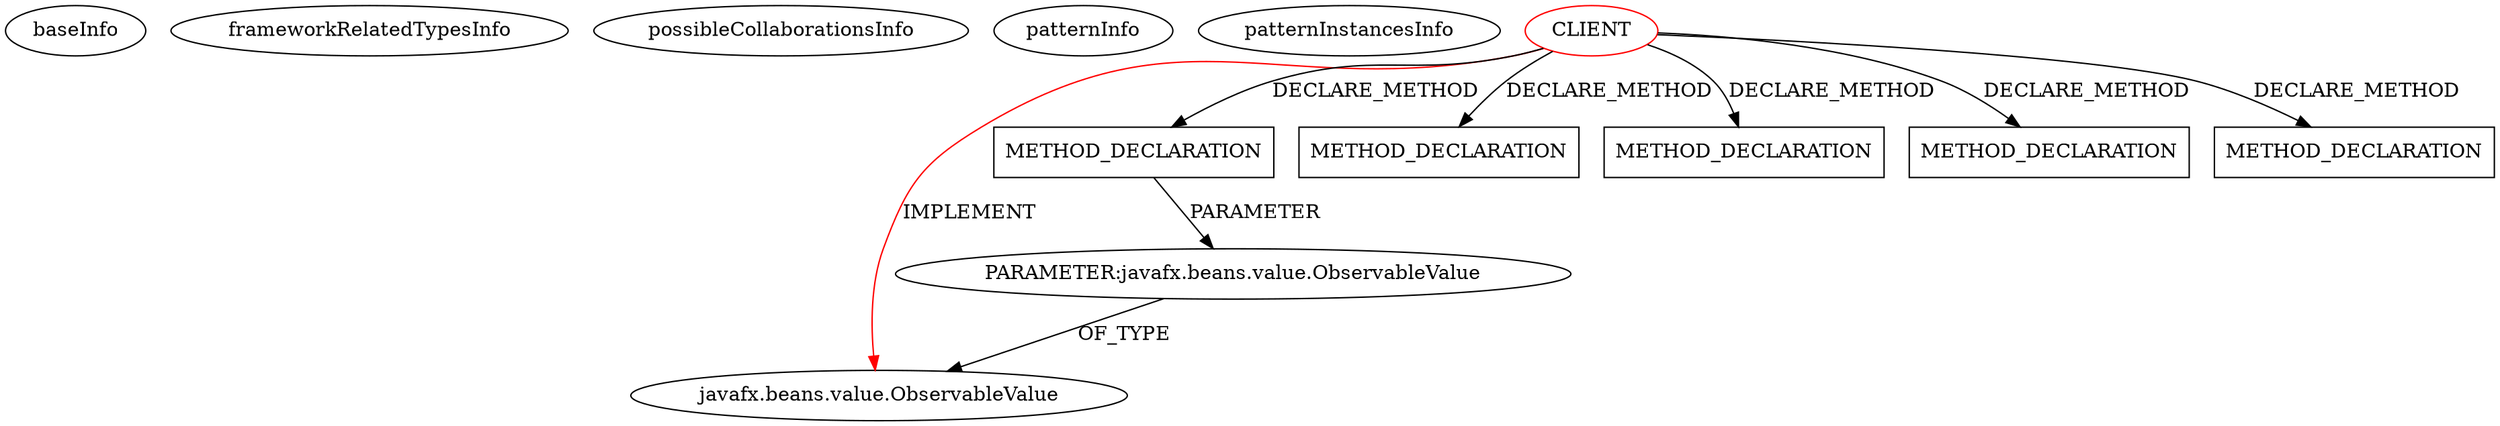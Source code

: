 digraph {
baseInfo[graphId=219,category="pattern",isAnonymous=false,possibleRelation=false]
frameworkRelatedTypesInfo[0="javafx.beans.value.ObservableValue"]
possibleCollaborationsInfo[]
patternInfo[frequency=2.0,patternRootClient=0]
patternInstancesInfo[0="dimituri-milk~/dimituri-milk/milk-master/milk-core/src/main/java/lv/dimituri/milk/core/Folds.java~Folds~2471",1="dimituri-milk~/dimituri-milk/milk-master/milk-core/src/main/java/lv/dimituri/milk/core/Filters.java~Filters~2472"]
28[label="PARAMETER:javafx.beans.value.ObservableValue",vertexType="PARAMETER_DECLARATION",isFrameworkType=false]
1[label="javafx.beans.value.ObservableValue",vertexType="FRAMEWORK_INTERFACE_TYPE",isFrameworkType=false]
0[label="CLIENT",vertexType="ROOT_CLIENT_CLASS_DECLARATION",isFrameworkType=false,color=red]
26[label="METHOD_DECLARATION",vertexType="CLIENT_METHOD_DECLARATION",isFrameworkType=false,shape=box]
51[label="METHOD_DECLARATION",vertexType="CLIENT_METHOD_DECLARATION",isFrameworkType=false,shape=box]
39[label="METHOD_DECLARATION",vertexType="CLIENT_METHOD_DECLARATION",isFrameworkType=false,shape=box]
2[label="METHOD_DECLARATION",vertexType="CLIENT_METHOD_DECLARATION",isFrameworkType=false,shape=box]
35[label="METHOD_DECLARATION",vertexType="CLIENT_METHOD_DECLARATION",isFrameworkType=false,shape=box]
0->2[label="DECLARE_METHOD"]
28->1[label="OF_TYPE"]
0->1[label="IMPLEMENT",color=red]
0->51[label="DECLARE_METHOD"]
0->26[label="DECLARE_METHOD"]
0->39[label="DECLARE_METHOD"]
26->28[label="PARAMETER"]
0->35[label="DECLARE_METHOD"]
}
